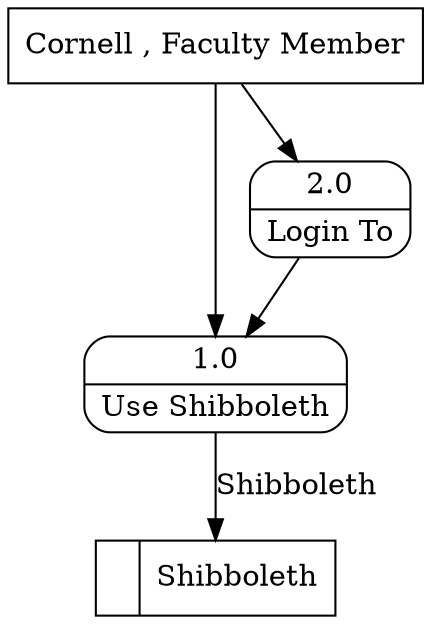 digraph dfd2{ 
node[shape=record]
200 [label="<f0>  |<f1> Shibboleth " ];
201 [label="Cornell , Faculty Member" shape=box];
202 [label="{<f0> 1.0|<f1> Use Shibboleth }" shape=Mrecord];
203 [label="{<f0> 2.0|<f1> Login To }" shape=Mrecord];
201 -> 202
201 -> 203
202 -> 200 [label="Shibboleth"]
203 -> 202
}
